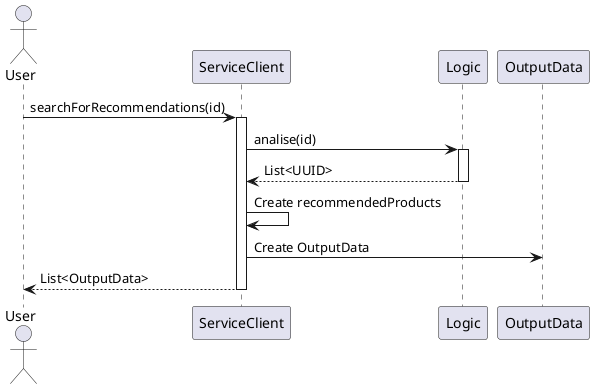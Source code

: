 @startuml

actor User
participant "ServiceClient" as SC
participant "Logic" as L
participant "OutputData" as OD

User -> SC: searchForRecommendations(id)
activate SC
SC -> L: analise(id)
activate L
L --> SC: List<UUID>
deactivate L

SC -> SC: Create recommendedProducts
SC -> OD: Create OutputData
SC --> User: List<OutputData>
deactivate SC

@enduml